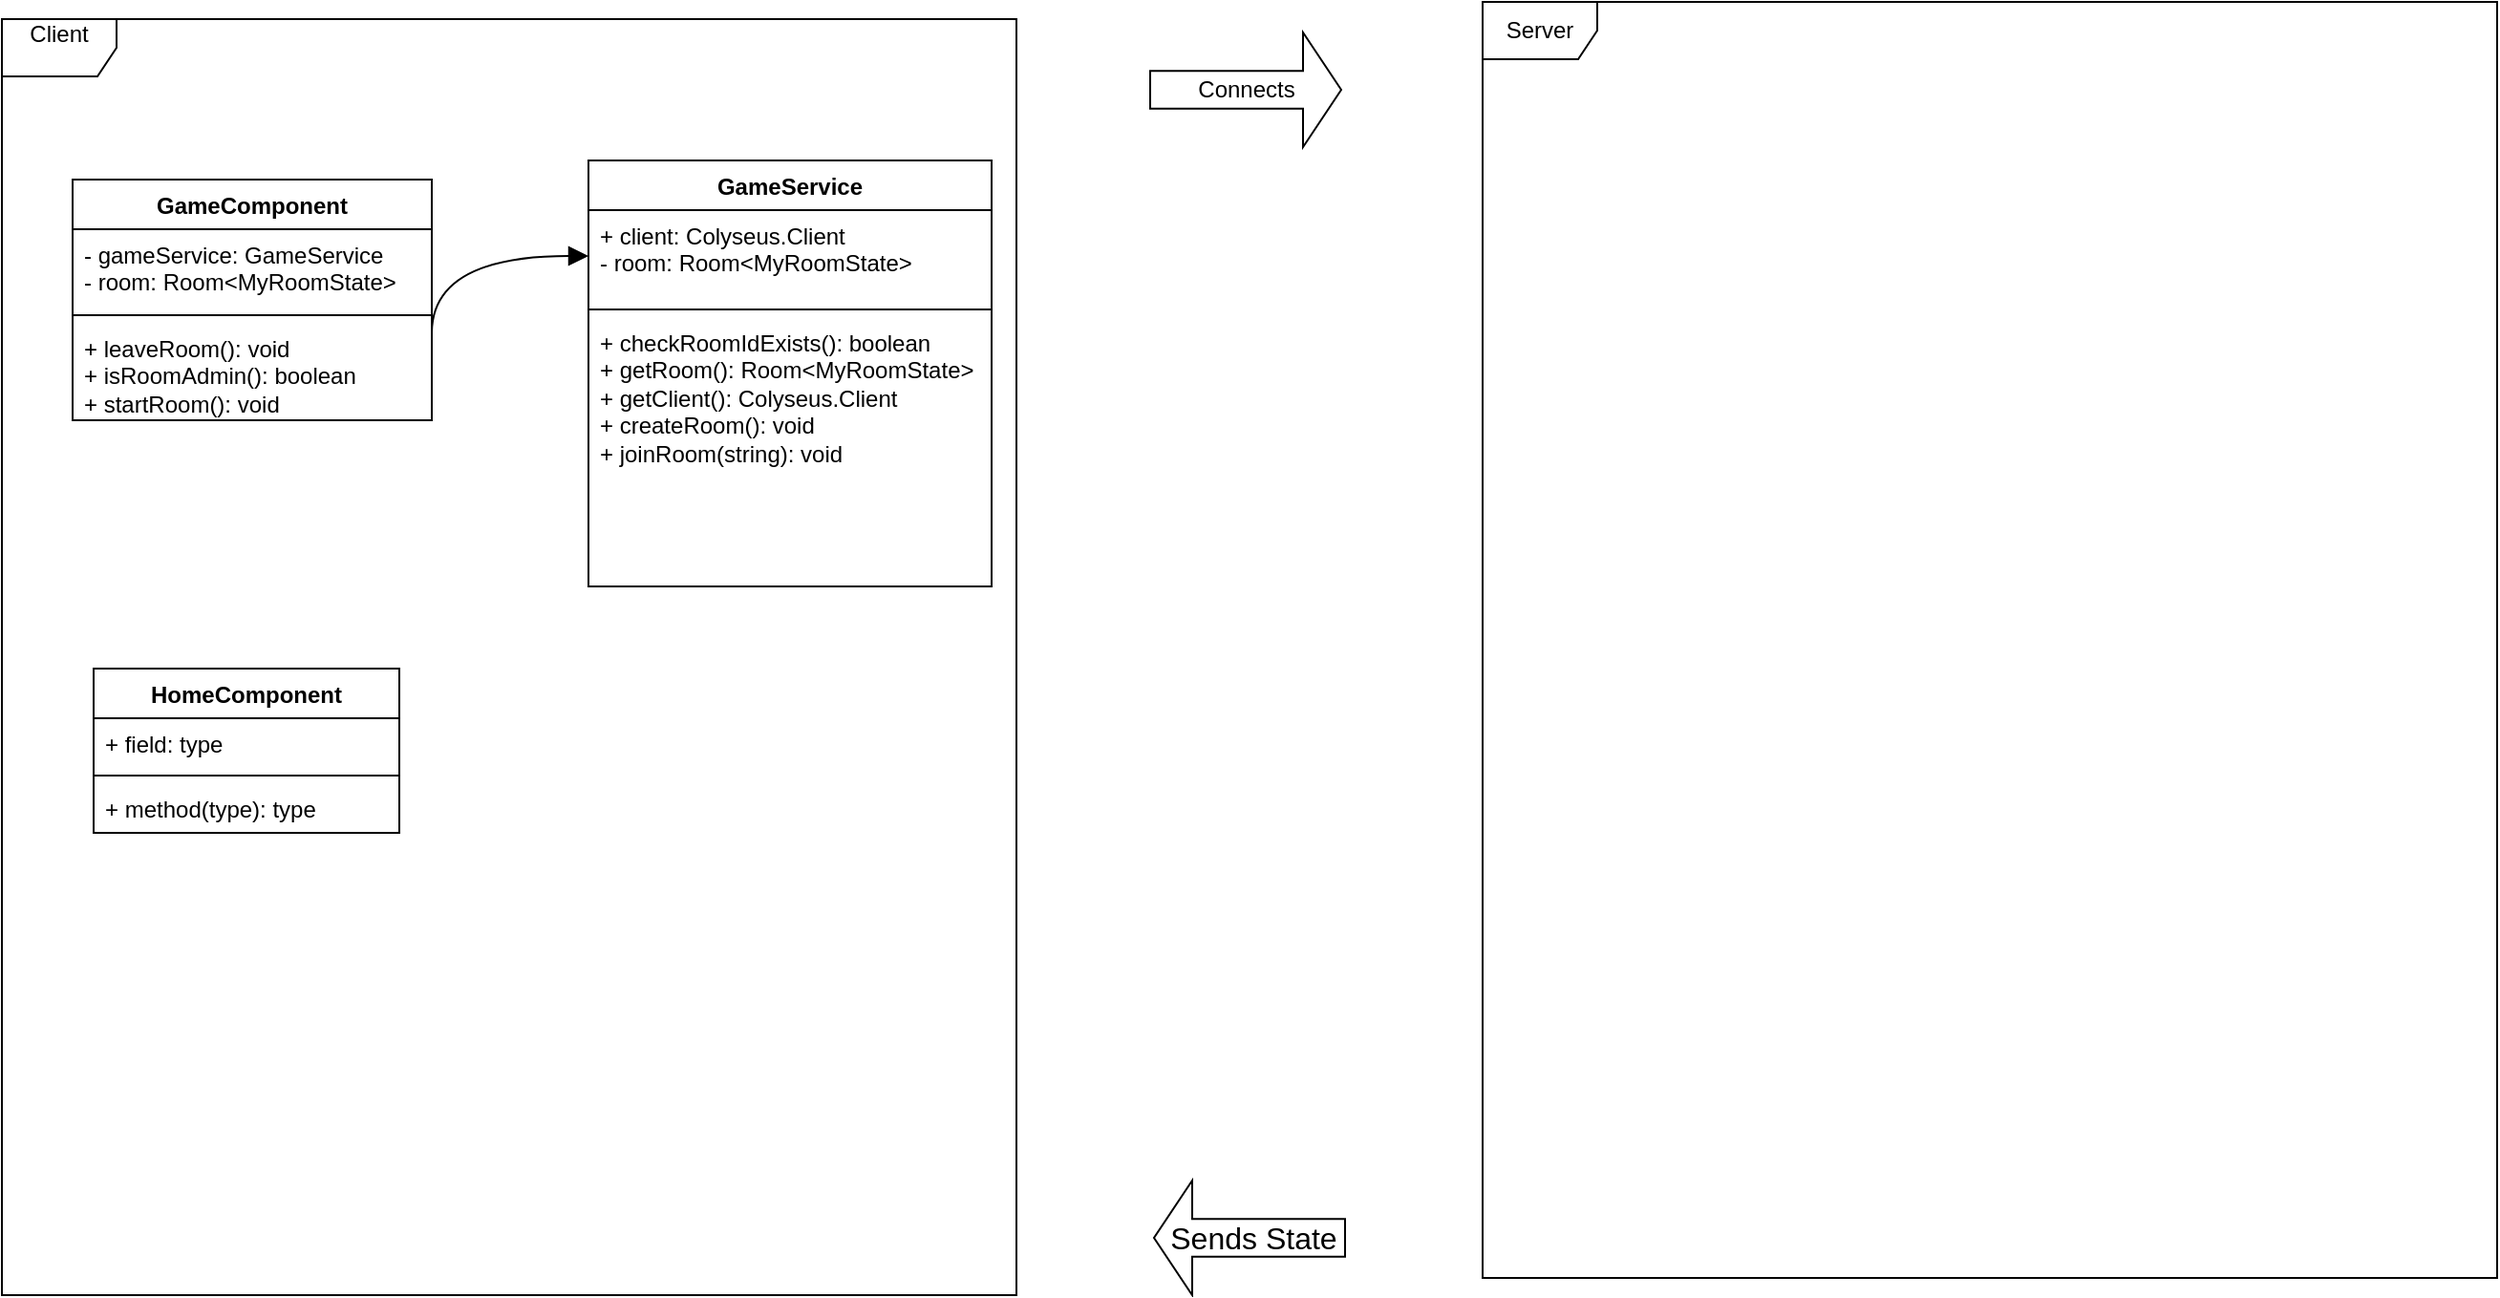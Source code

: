<mxfile version="24.0.6" type="github">
  <diagram name="Page-1" id="M0FYAOJbIK1NfQdvZocn">
    <mxGraphModel dx="1003" dy="1797" grid="0" gridSize="10" guides="1" tooltips="1" connect="1" arrows="1" fold="1" page="0" pageScale="1" pageWidth="850" pageHeight="1100" math="0" shadow="0">
      <root>
        <mxCell id="0" />
        <mxCell id="1" parent="0" />
        <mxCell id="7oRu3u7nGXLDmUaxRyLl-3" value="Client&lt;div&gt;&lt;br&gt;&lt;/div&gt;" style="shape=umlFrame;whiteSpace=wrap;html=1;pointerEvents=0;" vertex="1" parent="1">
          <mxGeometry x="-335" y="-513" width="531" height="668" as="geometry" />
        </mxCell>
        <mxCell id="7oRu3u7nGXLDmUaxRyLl-4" value="Server" style="shape=umlFrame;whiteSpace=wrap;html=1;pointerEvents=0;" vertex="1" parent="1">
          <mxGeometry x="440" y="-522" width="531" height="668" as="geometry" />
        </mxCell>
        <mxCell id="7oRu3u7nGXLDmUaxRyLl-6" value="Connects" style="html=1;shadow=0;dashed=0;align=center;verticalAlign=middle;shape=mxgraph.arrows2.arrow;dy=0.67;dx=20;notch=0;" vertex="1" parent="1">
          <mxGeometry x="266" y="-506" width="100" height="60" as="geometry" />
        </mxCell>
        <mxCell id="7oRu3u7nGXLDmUaxRyLl-9" value="GameService" style="swimlane;fontStyle=1;align=center;verticalAlign=top;childLayout=stackLayout;horizontal=1;startSize=26;horizontalStack=0;resizeParent=1;resizeParentMax=0;resizeLast=0;collapsible=1;marginBottom=0;whiteSpace=wrap;html=1;" vertex="1" parent="1">
          <mxGeometry x="-28" y="-439" width="211" height="223" as="geometry" />
        </mxCell>
        <mxCell id="7oRu3u7nGXLDmUaxRyLl-10" value="+ client: Colyseus.Client&lt;div&gt;- room: Room&amp;lt;MyRoomState&amp;gt;&lt;/div&gt;" style="text;strokeColor=none;fillColor=none;align=left;verticalAlign=top;spacingLeft=4;spacingRight=4;overflow=hidden;rotatable=0;points=[[0,0.5],[1,0.5]];portConstraint=eastwest;whiteSpace=wrap;html=1;" vertex="1" parent="7oRu3u7nGXLDmUaxRyLl-9">
          <mxGeometry y="26" width="211" height="48" as="geometry" />
        </mxCell>
        <mxCell id="7oRu3u7nGXLDmUaxRyLl-11" value="" style="line;strokeWidth=1;fillColor=none;align=left;verticalAlign=middle;spacingTop=-1;spacingLeft=3;spacingRight=3;rotatable=0;labelPosition=right;points=[];portConstraint=eastwest;strokeColor=inherit;" vertex="1" parent="7oRu3u7nGXLDmUaxRyLl-9">
          <mxGeometry y="74" width="211" height="8" as="geometry" />
        </mxCell>
        <mxCell id="7oRu3u7nGXLDmUaxRyLl-12" value="+ checkRoomIdExists(): boolean&lt;div&gt;+ getRoom(): Room&amp;lt;MyRoomState&amp;gt;&lt;/div&gt;&lt;div&gt;+ getClient(): Colyseus.Client&lt;/div&gt;&lt;div&gt;+ createRoom(): void&lt;/div&gt;&lt;div&gt;+ joinRoom(string): void&lt;/div&gt;" style="text;strokeColor=none;fillColor=none;align=left;verticalAlign=top;spacingLeft=4;spacingRight=4;overflow=hidden;rotatable=0;points=[[0,0.5],[1,0.5]];portConstraint=eastwest;whiteSpace=wrap;html=1;" vertex="1" parent="7oRu3u7nGXLDmUaxRyLl-9">
          <mxGeometry y="82" width="211" height="141" as="geometry" />
        </mxCell>
        <mxCell id="7oRu3u7nGXLDmUaxRyLl-13" value="GameComponent&lt;div&gt;&lt;br&gt;&lt;/div&gt;" style="swimlane;fontStyle=1;align=center;verticalAlign=top;childLayout=stackLayout;horizontal=1;startSize=26;horizontalStack=0;resizeParent=1;resizeParentMax=0;resizeLast=0;collapsible=1;marginBottom=0;whiteSpace=wrap;html=1;" vertex="1" parent="1">
          <mxGeometry x="-298" y="-429" width="188" height="126" as="geometry" />
        </mxCell>
        <mxCell id="7oRu3u7nGXLDmUaxRyLl-14" value="- gameService: GameService&lt;div&gt;- room: Room&amp;lt;MyRoomState&amp;gt;&lt;/div&gt;&lt;div&gt;&lt;br&gt;&lt;/div&gt;" style="text;strokeColor=none;fillColor=none;align=left;verticalAlign=top;spacingLeft=4;spacingRight=4;overflow=hidden;rotatable=0;points=[[0,0.5],[1,0.5]];portConstraint=eastwest;whiteSpace=wrap;html=1;" vertex="1" parent="7oRu3u7nGXLDmUaxRyLl-13">
          <mxGeometry y="26" width="188" height="41" as="geometry" />
        </mxCell>
        <mxCell id="7oRu3u7nGXLDmUaxRyLl-15" value="" style="line;strokeWidth=1;fillColor=none;align=left;verticalAlign=middle;spacingTop=-1;spacingLeft=3;spacingRight=3;rotatable=0;labelPosition=right;points=[];portConstraint=eastwest;strokeColor=inherit;" vertex="1" parent="7oRu3u7nGXLDmUaxRyLl-13">
          <mxGeometry y="67" width="188" height="8" as="geometry" />
        </mxCell>
        <mxCell id="7oRu3u7nGXLDmUaxRyLl-16" value="+ leaveRoom(): void&lt;div&gt;+ isRoomAdmin(): boolean&lt;br&gt;&lt;/div&gt;&lt;div&gt;+ startRoom(): void&lt;br&gt;&lt;/div&gt;" style="text;strokeColor=none;fillColor=none;align=left;verticalAlign=top;spacingLeft=4;spacingRight=4;overflow=hidden;rotatable=0;points=[[0,0.5],[1,0.5]];portConstraint=eastwest;whiteSpace=wrap;html=1;" vertex="1" parent="7oRu3u7nGXLDmUaxRyLl-13">
          <mxGeometry y="75" width="188" height="51" as="geometry" />
        </mxCell>
        <mxCell id="7oRu3u7nGXLDmUaxRyLl-17" value="HomeComponent" style="swimlane;fontStyle=1;align=center;verticalAlign=top;childLayout=stackLayout;horizontal=1;startSize=26;horizontalStack=0;resizeParent=1;resizeParentMax=0;resizeLast=0;collapsible=1;marginBottom=0;whiteSpace=wrap;html=1;" vertex="1" parent="1">
          <mxGeometry x="-287" y="-173" width="160" height="86" as="geometry" />
        </mxCell>
        <mxCell id="7oRu3u7nGXLDmUaxRyLl-18" value="+ field: type" style="text;strokeColor=none;fillColor=none;align=left;verticalAlign=top;spacingLeft=4;spacingRight=4;overflow=hidden;rotatable=0;points=[[0,0.5],[1,0.5]];portConstraint=eastwest;whiteSpace=wrap;html=1;" vertex="1" parent="7oRu3u7nGXLDmUaxRyLl-17">
          <mxGeometry y="26" width="160" height="26" as="geometry" />
        </mxCell>
        <mxCell id="7oRu3u7nGXLDmUaxRyLl-19" value="" style="line;strokeWidth=1;fillColor=none;align=left;verticalAlign=middle;spacingTop=-1;spacingLeft=3;spacingRight=3;rotatable=0;labelPosition=right;points=[];portConstraint=eastwest;strokeColor=inherit;" vertex="1" parent="7oRu3u7nGXLDmUaxRyLl-17">
          <mxGeometry y="52" width="160" height="8" as="geometry" />
        </mxCell>
        <mxCell id="7oRu3u7nGXLDmUaxRyLl-20" value="+ method(type): type" style="text;strokeColor=none;fillColor=none;align=left;verticalAlign=top;spacingLeft=4;spacingRight=4;overflow=hidden;rotatable=0;points=[[0,0.5],[1,0.5]];portConstraint=eastwest;whiteSpace=wrap;html=1;" vertex="1" parent="7oRu3u7nGXLDmUaxRyLl-17">
          <mxGeometry y="60" width="160" height="26" as="geometry" />
        </mxCell>
        <mxCell id="7oRu3u7nGXLDmUaxRyLl-22" value="" style="group" vertex="1" connectable="0" parent="1">
          <mxGeometry x="258" y="95" width="120" height="60" as="geometry" />
        </mxCell>
        <mxCell id="7oRu3u7nGXLDmUaxRyLl-7" value="" style="html=1;shadow=0;dashed=0;align=center;verticalAlign=middle;shape=mxgraph.arrows2.arrow;dy=0.67;dx=20;notch=0;rotation=-180;" vertex="1" parent="7oRu3u7nGXLDmUaxRyLl-22">
          <mxGeometry x="10" width="100" height="60" as="geometry" />
        </mxCell>
        <mxCell id="7oRu3u7nGXLDmUaxRyLl-8" value="&amp;nbsp;Sends State" style="text;html=1;align=center;verticalAlign=middle;whiteSpace=wrap;rounded=0;fontSize=16;" vertex="1" parent="7oRu3u7nGXLDmUaxRyLl-22">
          <mxGeometry y="15" width="120" height="30" as="geometry" />
        </mxCell>
        <mxCell id="7oRu3u7nGXLDmUaxRyLl-23" value="" style="endArrow=block;endFill=1;html=1;edgeStyle=orthogonalEdgeStyle;align=left;verticalAlign=top;rounded=0;fontSize=12;startSize=8;endSize=8;curved=1;" edge="1" parent="1" target="7oRu3u7nGXLDmUaxRyLl-10">
          <mxGeometry x="-1" relative="1" as="geometry">
            <mxPoint x="-110" y="-349" as="sourcePoint" />
            <mxPoint x="16" y="-349" as="targetPoint" />
          </mxGeometry>
        </mxCell>
      </root>
    </mxGraphModel>
  </diagram>
</mxfile>
